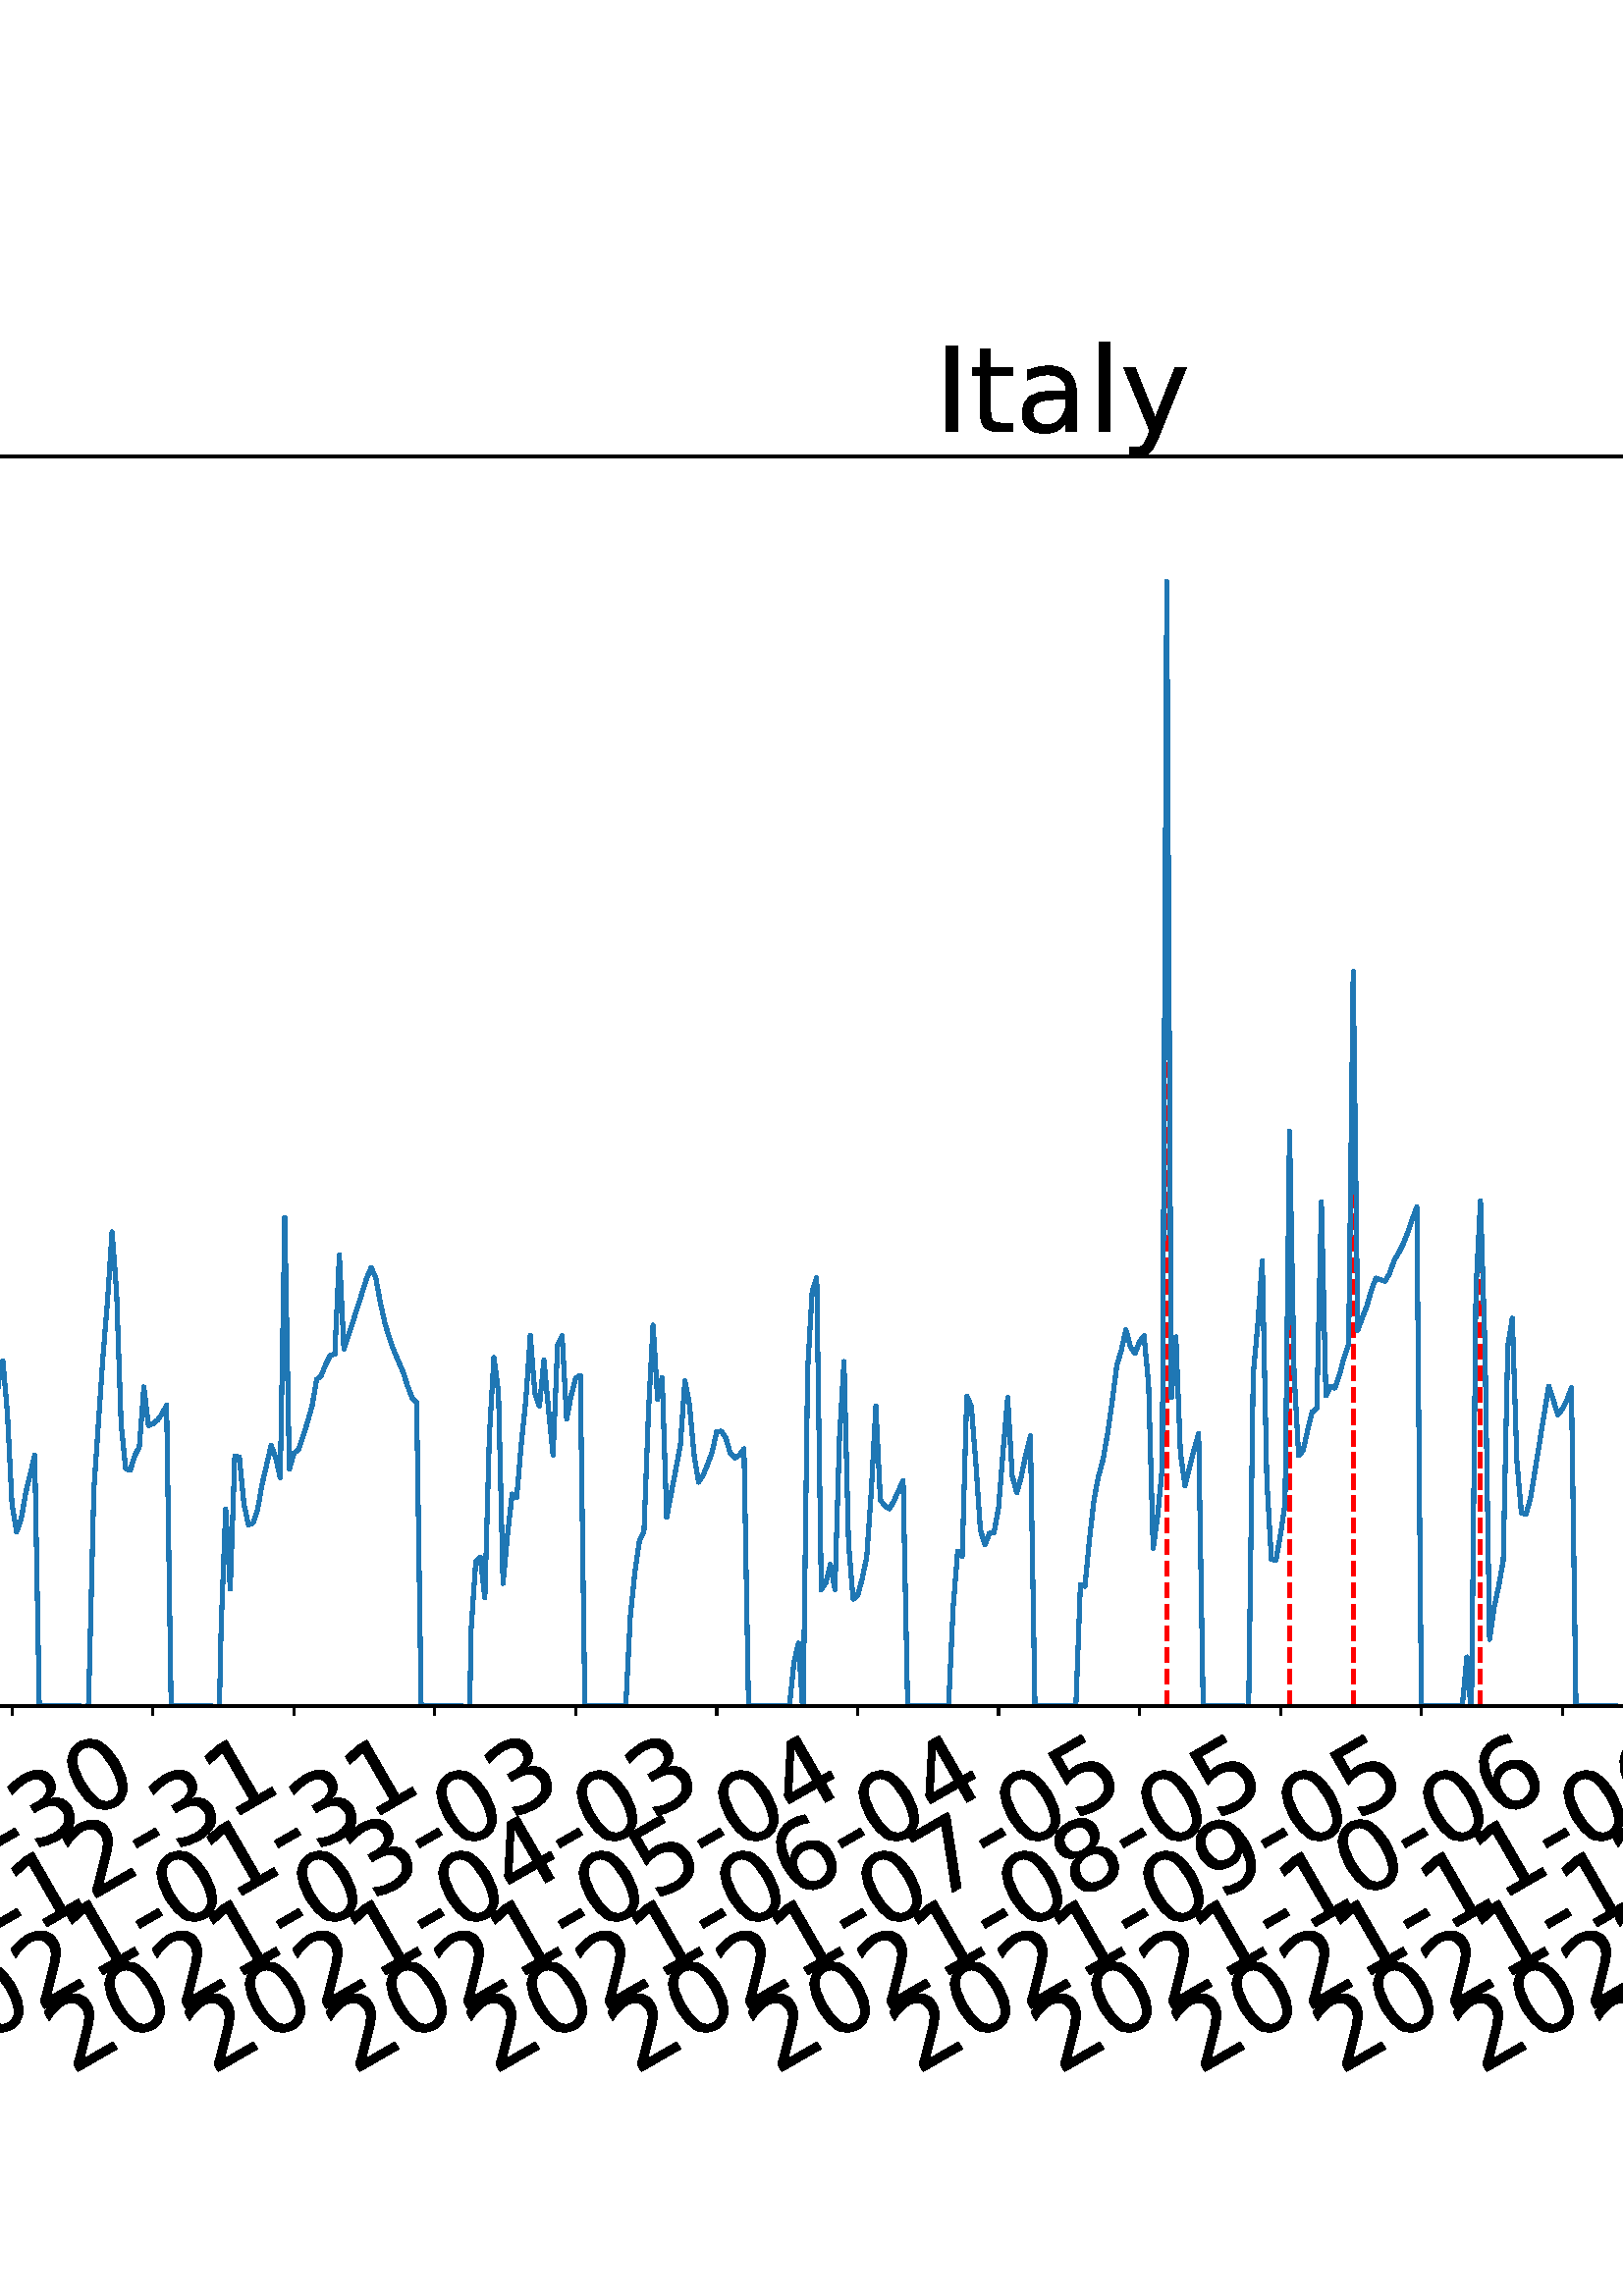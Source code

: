 %!PS-Adobe-3.0 EPSF-3.0
%%Orientation: portrait
%%BoundingBox: -702.0 36.0 1314.0 756.0
%%EndComments
%%BeginProlog
/mpldict 8 dict def
mpldict begin
/m { moveto } bind def
/l { lineto } bind def
/r { rlineto } bind def
/c { curveto } bind def
/cl { closepath } bind def
/box {
m
1 index 0 r
0 exch r
neg 0 r
cl
} bind def
/clipbox {
box
clip
newpath
} bind def
%!PS-Adobe-3.0 Resource-Font
%%Copyright: Copyright (c) 2003 by Bitstream, Inc. All Rights Reserved. Copyright (c) 2006 by Tavmjong Bah. All Rights Reserved. DejaVu changes are in public domain 
25 dict begin
/_d{bind def}bind def
/_m{moveto}_d
/_l{lineto}_d
/_cl{closepath eofill}_d
/_c{curveto}_d
/_sc{7 -1 roll{setcachedevice}{pop pop pop pop pop pop}ifelse}_d
/_e{exec}_d
/FontName /DejaVuSans def
/PaintType 0 def
/FontMatrix[.001 0 0 .001 0 0]def
/FontBBox[-1021 -463 1793 1232]def
/FontType 3 def
/Encoding [ /space /hyphen /period /zero /one /two /three /four /five /six /seven /eight /nine /D /I /L /M /S /a /c /d /e /g /h /i /l /n /o /r /s /t /y ] def
/FontInfo 10 dict dup begin
/FamilyName (DejaVu Sans) def
/FullName (DejaVu Sans) def
/Notice (Copyright (c) 2003 by Bitstream, Inc. All Rights Reserved. Copyright (c) 2006 by Tavmjong Bah. All Rights Reserved. DejaVu changes are in public domain ) def
/Weight (Book) def
/Version (Version 2.35) def
/ItalicAngle 0.0 def
/isFixedPitch false def
/UnderlinePosition -130 def
/UnderlineThickness 90 def
end readonly def
/CharStrings 33 dict dup begin
/.notdef 0 def
/space{318 0 0 0 0 0 _sc
}_d
/hyphen{361 0 49 234 312 314 _sc
49 314 _m
312 314 _l
312 234 _l
49 234 _l
49 314 _l
_cl}_d
/period{318 0 107 0 210 124 _sc
107 124 _m
210 124 _l
210 0 _l
107 0 _l
107 124 _l
_cl}_d
/zero{636 0 66 -13 570 742 _sc
318 664 _m
267 664 229 639 203 589 _c
177 539 165 464 165 364 _c
165 264 177 189 203 139 _c
229 89 267 64 318 64 _c
369 64 407 89 433 139 _c
458 189 471 264 471 364 _c
471 464 458 539 433 589 _c
407 639 369 664 318 664 _c
318 742 _m
399 742 461 709 505 645 _c
548 580 570 486 570 364 _c
570 241 548 147 505 83 _c
461 19 399 -13 318 -13 _c
236 -13 173 19 130 83 _c
87 147 66 241 66 364 _c
66 486 87 580 130 645 _c
173 709 236 742 318 742 _c
_cl}_d
/one{636 0 110 0 544 729 _sc
124 83 _m
285 83 _l
285 639 _l
110 604 _l
110 694 _l
284 729 _l
383 729 _l
383 83 _l
544 83 _l
544 0 _l
124 0 _l
124 83 _l
_cl}_d
/two{{636 0 73 0 536 742 _sc
192 83 _m
536 83 _l
536 0 _l
73 0 _l
73 83 _l
110 121 161 173 226 239 _c
290 304 331 346 348 365 _c
380 400 402 430 414 455 _c
426 479 433 504 433 528 _c
433 566 419 598 392 622 _c
365 646 330 659 286 659 _c
255 659 222 653 188 643 _c
154 632 117 616 78 594 _c
78 694 _l
118 710 155 722 189 730 _c
223 738 255 742 284 742 _c
}_e{359 742 419 723 464 685 _c
509 647 532 597 532 534 _c
532 504 526 475 515 449 _c
504 422 484 390 454 354 _c
446 344 420 317 376 272 _c
332 227 271 164 192 83 _c
_cl}_e}_d
/three{{636 0 76 -13 556 742 _sc
406 393 _m
453 383 490 362 516 330 _c
542 298 556 258 556 212 _c
556 140 531 84 482 45 _c
432 6 362 -13 271 -13 _c
240 -13 208 -10 176 -4 _c
144 1 110 10 76 22 _c
76 117 _l
103 101 133 89 166 81 _c
198 73 232 69 268 69 _c
330 69 377 81 409 105 _c
441 129 458 165 458 212 _c
458 254 443 288 413 312 _c
383 336 341 349 287 349 _c
}_e{202 349 _l
202 430 _l
291 430 _l
339 430 376 439 402 459 _c
428 478 441 506 441 543 _c
441 580 427 609 401 629 _c
374 649 336 659 287 659 _c
260 659 231 656 200 650 _c
169 644 135 635 98 623 _c
98 711 _l
135 721 170 729 203 734 _c
235 739 266 742 296 742 _c
370 742 429 725 473 691 _c
517 657 539 611 539 553 _c
539 513 527 479 504 451 _c
481 423 448 403 406 393 _c
_cl}_e}_d
/four{636 0 49 0 580 729 _sc
378 643 _m
129 254 _l
378 254 _l
378 643 _l
352 729 _m
476 729 _l
476 254 _l
580 254 _l
580 172 _l
476 172 _l
476 0 _l
378 0 _l
378 172 _l
49 172 _l
49 267 _l
352 729 _l
_cl}_d
/five{{636 0 77 -13 549 729 _sc
108 729 _m
495 729 _l
495 646 _l
198 646 _l
198 467 _l
212 472 227 476 241 478 _c
255 480 270 482 284 482 _c
365 482 429 459 477 415 _c
525 370 549 310 549 234 _c
549 155 524 94 475 51 _c
426 8 357 -13 269 -13 _c
238 -13 207 -10 175 -6 _c
143 -1 111 6 77 17 _c
77 116 _l
106 100 136 88 168 80 _c
199 72 232 69 267 69 _c
}_e{323 69 368 83 401 113 _c
433 143 450 183 450 234 _c
450 284 433 324 401 354 _c
368 384 323 399 267 399 _c
241 399 214 396 188 390 _c
162 384 135 375 108 363 _c
108 729 _l
_cl}_e}_d
/six{{636 0 70 -13 573 742 _sc
330 404 _m
286 404 251 388 225 358 _c
199 328 186 286 186 234 _c
186 181 199 139 225 109 _c
251 79 286 64 330 64 _c
374 64 409 79 435 109 _c
461 139 474 181 474 234 _c
474 286 461 328 435 358 _c
409 388 374 404 330 404 _c
526 713 _m
526 623 _l
501 635 476 644 451 650 _c
425 656 400 659 376 659 _c
310 659 260 637 226 593 _c
}_e{192 549 172 482 168 394 _c
187 422 211 444 240 459 _c
269 474 301 482 336 482 _c
409 482 467 459 509 415 _c
551 371 573 310 573 234 _c
573 159 550 99 506 54 _c
462 9 403 -13 330 -13 _c
246 -13 181 19 137 83 _c
92 147 70 241 70 364 _c
70 479 97 571 152 639 _c
206 707 280 742 372 742 _c
396 742 421 739 447 735 _c
472 730 498 723 526 713 _c
_cl}_e}_d
/seven{636 0 82 0 551 729 _sc
82 729 _m
551 729 _l
551 687 _l
286 0 _l
183 0 _l
432 646 _l
82 646 _l
82 729 _l
_cl}_d
/eight{{636 0 68 -13 568 742 _sc
318 346 _m
271 346 234 333 207 308 _c
180 283 167 249 167 205 _c
167 161 180 126 207 101 _c
234 76 271 64 318 64 _c
364 64 401 76 428 102 _c
455 127 469 161 469 205 _c
469 249 455 283 429 308 _c
402 333 365 346 318 346 _c
219 388 _m
177 398 144 418 120 447 _c
96 476 85 511 85 553 _c
85 611 105 657 147 691 _c
188 725 245 742 318 742 _c
}_e{390 742 447 725 489 691 _c
530 657 551 611 551 553 _c
551 511 539 476 515 447 _c
491 418 459 398 417 388 _c
464 377 501 355 528 323 _c
554 291 568 251 568 205 _c
568 134 546 80 503 43 _c
459 5 398 -13 318 -13 _c
237 -13 175 5 132 43 _c
89 80 68 134 68 205 _c
68 251 81 291 108 323 _c
134 355 171 377 219 388 _c
183 544 _m
183 506 194 476 218 455 _c
}_e{242 434 275 424 318 424 _c
360 424 393 434 417 455 _c
441 476 453 506 453 544 _c
453 582 441 611 417 632 _c
393 653 360 664 318 664 _c
275 664 242 653 218 632 _c
194 611 183 582 183 544 _c
_cl}_e}_d
/nine{{636 0 63 -13 566 742 _sc
110 15 _m
110 105 _l
134 93 159 84 185 78 _c
210 72 235 69 260 69 _c
324 69 374 90 408 134 _c
442 178 462 244 468 334 _c
448 306 424 284 396 269 _c
367 254 335 247 300 247 _c
226 247 168 269 126 313 _c
84 357 63 417 63 494 _c
63 568 85 628 129 674 _c
173 719 232 742 306 742 _c
390 742 455 709 499 645 _c
543 580 566 486 566 364 _c
}_e{566 248 538 157 484 89 _c
429 21 356 -13 264 -13 _c
239 -13 214 -10 189 -6 _c
163 -2 137 5 110 15 _c
306 324 _m
350 324 385 339 411 369 _c
437 399 450 441 450 494 _c
450 546 437 588 411 618 _c
385 648 350 664 306 664 _c
262 664 227 648 201 618 _c
175 588 162 546 162 494 _c
162 441 175 399 201 369 _c
227 339 262 324 306 324 _c
_cl}_e}_d
/D{770 0 98 0 711 729 _sc
197 648 _m
197 81 _l
316 81 _l
416 81 490 103 537 149 _c
583 195 607 267 607 365 _c
607 463 583 534 537 580 _c
490 625 416 648 316 648 _c
197 648 _l
98 729 _m
301 729 _l
442 729 546 699 612 641 _c
678 582 711 490 711 365 _c
711 239 677 147 611 88 _c
545 29 441 0 301 0 _c
98 0 _l
98 729 _l
_cl}_d
/I{295 0 98 0 197 729 _sc
98 729 _m
197 729 _l
197 0 _l
98 0 _l
98 729 _l
_cl}_d
/L{557 0 98 0 552 729 _sc
98 729 _m
197 729 _l
197 83 _l
552 83 _l
552 0 _l
98 0 _l
98 729 _l
_cl}_d
/M{863 0 98 0 765 729 _sc
98 729 _m
245 729 _l
431 233 _l
618 729 _l
765 729 _l
765 0 _l
669 0 _l
669 640 _l
481 140 _l
382 140 _l
194 640 _l
194 0 _l
98 0 _l
98 729 _l
_cl}_d
/S{{635 0 66 -13 579 742 _sc
535 705 _m
535 609 _l
497 627 462 640 429 649 _c
395 657 363 662 333 662 _c
279 662 237 651 208 631 _c
179 610 165 580 165 542 _c
165 510 174 485 194 469 _c
213 452 250 439 304 429 _c
364 417 _l
437 403 491 378 526 343 _c
561 307 579 260 579 201 _c
579 130 555 77 508 41 _c
460 5 391 -13 300 -13 _c
265 -13 228 -9 189 -2 _c
}_e{150 5 110 16 69 32 _c
69 134 _l
109 111 148 94 186 83 _c
224 71 262 66 300 66 _c
356 66 399 77 430 99 _c
460 121 476 152 476 194 _c
476 230 465 258 443 278 _c
421 298 385 313 335 323 _c
275 335 _l
201 349 148 372 115 404 _c
82 435 66 478 66 534 _c
66 598 88 649 134 686 _c
179 723 242 742 322 742 _c
356 742 390 739 426 733 _c
461 727 497 717 535 705 _c
}_e{_cl}_e}_d
/a{{613 0 60 -13 522 560 _sc
343 275 _m
270 275 220 266 192 250 _c
164 233 150 205 150 165 _c
150 133 160 107 181 89 _c
202 70 231 61 267 61 _c
317 61 357 78 387 114 _c
417 149 432 196 432 255 _c
432 275 _l
343 275 _l
522 312 _m
522 0 _l
432 0 _l
432 83 _l
411 49 385 25 355 10 _c
325 -5 287 -13 243 -13 _c
187 -13 142 2 109 33 _c
76 64 60 106 60 159 _c
}_e{60 220 80 266 122 298 _c
163 329 224 345 306 345 _c
432 345 _l
432 354 _l
432 395 418 427 391 450 _c
364 472 326 484 277 484 _c
245 484 215 480 185 472 _c
155 464 127 453 100 439 _c
100 522 _l
132 534 164 544 195 550 _c
226 556 256 560 286 560 _c
365 560 424 539 463 498 _c
502 457 522 395 522 312 _c
_cl}_e}_d
/c{{550 0 55 -13 488 560 _sc
488 526 _m
488 442 _l
462 456 437 466 411 473 _c
385 480 360 484 334 484 _c
276 484 230 465 198 428 _c
166 391 150 339 150 273 _c
150 206 166 154 198 117 _c
230 80 276 62 334 62 _c
360 62 385 65 411 72 _c
437 79 462 90 488 104 _c
488 21 _l
462 9 436 0 410 -5 _c
383 -10 354 -13 324 -13 _c
242 -13 176 12 128 64 _c
}_e{79 115 55 185 55 273 _c
55 362 79 432 128 483 _c
177 534 244 560 330 560 _c
358 560 385 557 411 551 _c
437 545 463 537 488 526 _c
_cl}_e}_d
/d{{635 0 55 -13 544 760 _sc
454 464 _m
454 760 _l
544 760 _l
544 0 _l
454 0 _l
454 82 _l
435 49 411 25 382 10 _c
353 -5 319 -13 279 -13 _c
213 -13 159 13 117 65 _c
75 117 55 187 55 273 _c
55 359 75 428 117 481 _c
159 533 213 560 279 560 _c
319 560 353 552 382 536 _c
411 520 435 496 454 464 _c
148 273 _m
148 207 161 155 188 117 _c
215 79 253 61 301 61 _c
}_e{348 61 385 79 413 117 _c
440 155 454 207 454 273 _c
454 339 440 390 413 428 _c
385 466 348 485 301 485 _c
253 485 215 466 188 428 _c
161 390 148 339 148 273 _c
_cl}_e}_d
/e{{615 0 55 -13 562 560 _sc
562 296 _m
562 252 _l
149 252 _l
153 190 171 142 205 110 _c
238 78 284 62 344 62 _c
378 62 412 66 444 74 _c
476 82 509 95 541 113 _c
541 28 _l
509 14 476 3 442 -3 _c
408 -9 373 -13 339 -13 _c
251 -13 182 12 131 62 _c
80 112 55 181 55 268 _c
55 357 79 428 127 481 _c
175 533 241 560 323 560 _c
397 560 455 536 498 489 _c
}_e{540 441 562 377 562 296 _c
472 322 _m
471 371 457 410 431 440 _c
404 469 368 484 324 484 _c
274 484 234 469 204 441 _c
174 413 156 373 152 322 _c
472 322 _l
_cl}_e}_d
/g{{635 0 55 -207 544 560 _sc
454 280 _m
454 344 440 395 414 431 _c
387 467 349 485 301 485 _c
253 485 215 467 188 431 _c
161 395 148 344 148 280 _c
148 215 161 165 188 129 _c
215 93 253 75 301 75 _c
349 75 387 93 414 129 _c
440 165 454 215 454 280 _c
544 68 _m
544 -24 523 -93 482 -139 _c
440 -184 377 -207 292 -207 _c
260 -207 231 -204 203 -200 _c
175 -195 147 -188 121 -178 _c
}_e{121 -91 _l
147 -105 173 -115 199 -122 _c
225 -129 251 -133 278 -133 _c
336 -133 380 -117 410 -87 _c
439 -56 454 -10 454 52 _c
454 96 _l
435 64 411 40 382 24 _c
353 8 319 0 279 0 _c
211 0 157 25 116 76 _c
75 127 55 195 55 280 _c
55 364 75 432 116 483 _c
157 534 211 560 279 560 _c
319 560 353 552 382 536 _c
411 520 435 496 454 464 _c
454 547 _l
544 547 _l
}_e{544 68 _l
_cl}_e}_d
/h{634 0 91 0 549 760 _sc
549 330 _m
549 0 _l
459 0 _l
459 327 _l
459 379 448 417 428 443 _c
408 469 378 482 338 482 _c
289 482 251 466 223 435 _c
195 404 181 362 181 309 _c
181 0 _l
91 0 _l
91 760 _l
181 760 _l
181 462 _l
202 494 227 519 257 535 _c
286 551 320 560 358 560 _c
420 560 468 540 500 501 _c
532 462 549 405 549 330 _c
_cl}_d
/i{278 0 94 0 184 760 _sc
94 547 _m
184 547 _l
184 0 _l
94 0 _l
94 547 _l
94 760 _m
184 760 _l
184 646 _l
94 646 _l
94 760 _l
_cl}_d
/l{278 0 94 0 184 760 _sc
94 760 _m
184 760 _l
184 0 _l
94 0 _l
94 760 _l
_cl}_d
/n{634 0 91 0 549 560 _sc
549 330 _m
549 0 _l
459 0 _l
459 327 _l
459 379 448 417 428 443 _c
408 469 378 482 338 482 _c
289 482 251 466 223 435 _c
195 404 181 362 181 309 _c
181 0 _l
91 0 _l
91 547 _l
181 547 _l
181 462 _l
202 494 227 519 257 535 _c
286 551 320 560 358 560 _c
420 560 468 540 500 501 _c
532 462 549 405 549 330 _c
_cl}_d
/o{612 0 55 -13 557 560 _sc
306 484 _m
258 484 220 465 192 427 _c
164 389 150 338 150 273 _c
150 207 163 156 191 118 _c
219 80 257 62 306 62 _c
354 62 392 80 420 118 _c
448 156 462 207 462 273 _c
462 337 448 389 420 427 _c
392 465 354 484 306 484 _c
306 560 _m
384 560 445 534 490 484 _c
534 433 557 363 557 273 _c
557 183 534 113 490 63 _c
445 12 384 -13 306 -13 _c
227 -13 165 12 121 63 _c
77 113 55 183 55 273 _c
55 363 77 433 121 484 _c
165 534 227 560 306 560 _c
_cl}_d
/r{411 0 91 0 411 560 _sc
411 463 _m
401 469 390 473 378 476 _c
366 478 353 480 339 480 _c
288 480 249 463 222 430 _c
194 397 181 350 181 288 _c
181 0 _l
91 0 _l
91 547 _l
181 547 _l
181 462 _l
199 495 224 520 254 536 _c
284 552 321 560 365 560 _c
371 560 378 559 386 559 _c
393 558 401 557 411 555 _c
411 463 _l
_cl}_d
/s{{521 0 54 -13 472 560 _sc
443 531 _m
443 446 _l
417 458 391 468 364 475 _c
336 481 308 485 279 485 _c
234 485 200 478 178 464 _c
156 450 145 430 145 403 _c
145 382 153 366 169 354 _c
185 342 217 330 265 320 _c
296 313 _l
360 299 405 279 432 255 _c
458 230 472 195 472 151 _c
472 100 452 60 412 31 _c
372 1 316 -13 246 -13 _c
216 -13 186 -10 154 -5 _c
}_e{122 0 89 8 54 20 _c
54 113 _l
87 95 120 82 152 74 _c
184 65 216 61 248 61 _c
290 61 323 68 346 82 _c
368 96 380 117 380 144 _c
380 168 371 187 355 200 _c
339 213 303 226 247 238 _c
216 245 _l
160 257 119 275 95 299 _c
70 323 58 356 58 399 _c
58 450 76 490 112 518 _c
148 546 200 560 268 560 _c
301 560 332 557 362 552 _c
391 547 418 540 443 531 _c
}_e{_cl}_e}_d
/t{392 0 27 0 368 702 _sc
183 702 _m
183 547 _l
368 547 _l
368 477 _l
183 477 _l
183 180 _l
183 135 189 106 201 94 _c
213 81 238 75 276 75 _c
368 75 _l
368 0 _l
276 0 _l
206 0 158 13 132 39 _c
106 65 93 112 93 180 _c
93 477 _l
27 477 _l
27 547 _l
93 547 _l
93 702 _l
183 702 _l
_cl}_d
/y{592 0 30 -207 562 547 _sc
322 -50 _m
296 -114 271 -157 247 -177 _c
223 -197 191 -207 151 -207 _c
79 -207 _l
79 -132 _l
132 -132 _l
156 -132 175 -126 189 -114 _c
203 -102 218 -75 235 -31 _c
251 9 _l
30 547 _l
125 547 _l
296 119 _l
467 547 _l
562 547 _l
322 -50 _l
_cl}_d
end readonly def

/BuildGlyph
 {exch begin
 CharStrings exch
 2 copy known not{pop /.notdef}if
 true 3 1 roll get exec
 end}_d

/BuildChar {
 1 index /Encoding get exch get
 1 index /BuildGlyph get exec
}_d

FontName currentdict end definefont pop
end
%%EndProlog
mpldict begin
-702 36 translate
2016 720 0 0 clipbox
gsave
0 0 m
2016 0 l
2016 720 l
0 720 l
cl
1.000 setgray
fill
grestore
gsave
205.823 180.345 m
1977.12 180.345 l
1977.12 638.64 l
205.823 638.64 l
cl
1.000 setgray
fill
grestore
0.800 setlinewidth
1 setlinejoin
0 setlinecap
[] 0 setdash
0.000 setgray
gsave
/o {
gsave
newpath
translate
0.8 setlinewidth
1 setlinejoin
0 setlinecap
0 0 m
0 -3.5 l

gsave
0.000 setgray
fill
grestore
stroke
grestore
} bind def
241.329 180.345 o
grestore
/DejaVuSans findfont
36.000 scalefont
setfont
gsave
56.398 45.042 translate
30.0 rotate
0.0 0 m /two glyphshow
22.904 0 m /zero glyphshow
45.809 0 m /two glyphshow
68.713 0 m /zero glyphshow
91.617 0 m /hyphen glyphshow
104.607 0 m /zero glyphshow
127.512 0 m /one glyphshow
150.416 0 m /hyphen glyphshow
163.406 0 m /two glyphshow
186.311 0 m /five glyphshow
grestore
gsave
/o {
gsave
newpath
translate
0.8 setlinewidth
1 setlinejoin
0 setlinecap
0 0 m
0 -3.5 l

gsave
0.000 setgray
fill
grestore
stroke
grestore
} bind def
293.005 180.345 o
grestore
gsave
108.074 45.042 translate
30.0 rotate
0.0 0 m /two glyphshow
22.904 0 m /zero glyphshow
45.809 0 m /two glyphshow
68.713 0 m /zero glyphshow
91.617 0 m /hyphen glyphshow
104.607 0 m /zero glyphshow
127.512 0 m /two glyphshow
150.416 0 m /hyphen glyphshow
163.406 0 m /two glyphshow
186.311 0 m /five glyphshow
grestore
gsave
/o {
gsave
newpath
translate
0.8 setlinewidth
1 setlinejoin
0 setlinecap
0 0 m
0 -3.5 l

gsave
0.000 setgray
fill
grestore
stroke
grestore
} bind def
344.68 180.345 o
grestore
gsave
159.749 45.042 translate
30.0 rotate
0.0 0 m /two glyphshow
22.904 0 m /zero glyphshow
45.809 0 m /two glyphshow
68.713 0 m /zero glyphshow
91.617 0 m /hyphen glyphshow
104.607 0 m /zero glyphshow
127.512 0 m /three glyphshow
150.416 0 m /hyphen glyphshow
163.406 0 m /two glyphshow
186.311 0 m /seven glyphshow
grestore
gsave
/o {
gsave
newpath
translate
0.8 setlinewidth
1 setlinejoin
0 setlinecap
0 0 m
0 -3.5 l

gsave
0.000 setgray
fill
grestore
stroke
grestore
} bind def
396.355 180.345 o
grestore
gsave
211.424 45.042 translate
30.0 rotate
0.0 0 m /two glyphshow
22.904 0 m /zero glyphshow
45.809 0 m /two glyphshow
68.713 0 m /zero glyphshow
91.617 0 m /hyphen glyphshow
104.607 0 m /zero glyphshow
127.512 0 m /four glyphshow
150.416 0 m /hyphen glyphshow
163.406 0 m /two glyphshow
186.311 0 m /seven glyphshow
grestore
gsave
/o {
gsave
newpath
translate
0.8 setlinewidth
1 setlinejoin
0 setlinecap
0 0 m
0 -3.5 l

gsave
0.000 setgray
fill
grestore
stroke
grestore
} bind def
448.031 180.345 o
grestore
gsave
263.1 45.042 translate
30.0 rotate
0.0 0 m /two glyphshow
22.904 0 m /zero glyphshow
45.809 0 m /two glyphshow
68.713 0 m /zero glyphshow
91.617 0 m /hyphen glyphshow
104.607 0 m /zero glyphshow
127.512 0 m /five glyphshow
150.416 0 m /hyphen glyphshow
163.406 0 m /two glyphshow
186.311 0 m /eight glyphshow
grestore
gsave
/o {
gsave
newpath
translate
0.8 setlinewidth
1 setlinejoin
0 setlinecap
0 0 m
0 -3.5 l

gsave
0.000 setgray
fill
grestore
stroke
grestore
} bind def
499.706 180.345 o
grestore
gsave
314.775 45.042 translate
30.0 rotate
0.0 0 m /two glyphshow
22.904 0 m /zero glyphshow
45.809 0 m /two glyphshow
68.713 0 m /zero glyphshow
91.617 0 m /hyphen glyphshow
104.607 0 m /zero glyphshow
127.512 0 m /six glyphshow
150.416 0 m /hyphen glyphshow
163.406 0 m /two glyphshow
186.311 0 m /eight glyphshow
grestore
gsave
/o {
gsave
newpath
translate
0.8 setlinewidth
1 setlinejoin
0 setlinecap
0 0 m
0 -3.5 l

gsave
0.000 setgray
fill
grestore
stroke
grestore
} bind def
551.381 180.345 o
grestore
gsave
366.45 45.042 translate
30.0 rotate
0.0 0 m /two glyphshow
22.904 0 m /zero glyphshow
45.809 0 m /two glyphshow
68.713 0 m /zero glyphshow
91.617 0 m /hyphen glyphshow
104.607 0 m /zero glyphshow
127.512 0 m /seven glyphshow
150.416 0 m /hyphen glyphshow
163.406 0 m /two glyphshow
186.311 0 m /nine glyphshow
grestore
gsave
/o {
gsave
newpath
translate
0.8 setlinewidth
1 setlinejoin
0 setlinecap
0 0 m
0 -3.5 l

gsave
0.000 setgray
fill
grestore
stroke
grestore
} bind def
603.057 180.345 o
grestore
gsave
418.126 45.042 translate
30.0 rotate
0.0 0 m /two glyphshow
22.904 0 m /zero glyphshow
45.809 0 m /two glyphshow
68.713 0 m /zero glyphshow
91.617 0 m /hyphen glyphshow
104.607 0 m /zero glyphshow
127.512 0 m /eight glyphshow
150.416 0 m /hyphen glyphshow
163.406 0 m /two glyphshow
186.311 0 m /nine glyphshow
grestore
gsave
/o {
gsave
newpath
translate
0.8 setlinewidth
1 setlinejoin
0 setlinecap
0 0 m
0 -3.5 l

gsave
0.000 setgray
fill
grestore
stroke
grestore
} bind def
654.732 180.345 o
grestore
gsave
469.801 45.042 translate
30.0 rotate
0.0 0 m /two glyphshow
22.904 0 m /zero glyphshow
45.809 0 m /two glyphshow
68.713 0 m /zero glyphshow
91.617 0 m /hyphen glyphshow
104.607 0 m /zero glyphshow
127.512 0 m /nine glyphshow
150.416 0 m /hyphen glyphshow
163.406 0 m /two glyphshow
186.311 0 m /nine glyphshow
grestore
gsave
/o {
gsave
newpath
translate
0.8 setlinewidth
1 setlinejoin
0 setlinecap
0 0 m
0 -3.5 l

gsave
0.000 setgray
fill
grestore
stroke
grestore
} bind def
706.407 180.345 o
grestore
gsave
521.476 45.042 translate
30.0 rotate
0.0 0 m /two glyphshow
22.904 0 m /zero glyphshow
45.809 0 m /two glyphshow
68.713 0 m /zero glyphshow
91.617 0 m /hyphen glyphshow
104.607 0 m /one glyphshow
127.512 0 m /zero glyphshow
150.416 0 m /hyphen glyphshow
163.406 0 m /three glyphshow
186.311 0 m /zero glyphshow
grestore
gsave
/o {
gsave
newpath
translate
0.8 setlinewidth
1 setlinejoin
0 setlinecap
0 0 m
0 -3.5 l

gsave
0.000 setgray
fill
grestore
stroke
grestore
} bind def
758.083 180.345 o
grestore
gsave
573.152 45.042 translate
30.0 rotate
0.0 0 m /two glyphshow
22.904 0 m /zero glyphshow
45.809 0 m /two glyphshow
68.713 0 m /zero glyphshow
91.617 0 m /hyphen glyphshow
104.607 0 m /one glyphshow
127.512 0 m /one glyphshow
150.416 0 m /hyphen glyphshow
163.406 0 m /three glyphshow
186.311 0 m /zero glyphshow
grestore
gsave
/o {
gsave
newpath
translate
0.8 setlinewidth
1 setlinejoin
0 setlinecap
0 0 m
0 -3.5 l

gsave
0.000 setgray
fill
grestore
stroke
grestore
} bind def
809.758 180.345 o
grestore
gsave
624.827 45.042 translate
30.0 rotate
0.0 0 m /two glyphshow
22.904 0 m /zero glyphshow
45.809 0 m /two glyphshow
68.713 0 m /zero glyphshow
91.617 0 m /hyphen glyphshow
104.607 0 m /one glyphshow
127.512 0 m /two glyphshow
150.416 0 m /hyphen glyphshow
163.406 0 m /three glyphshow
186.311 0 m /one glyphshow
grestore
gsave
/o {
gsave
newpath
translate
0.8 setlinewidth
1 setlinejoin
0 setlinecap
0 0 m
0 -3.5 l

gsave
0.000 setgray
fill
grestore
stroke
grestore
} bind def
861.433 180.345 o
grestore
gsave
676.502 45.042 translate
30.0 rotate
0.0 0 m /two glyphshow
22.904 0 m /zero glyphshow
45.809 0 m /two glyphshow
68.713 0 m /one glyphshow
91.617 0 m /hyphen glyphshow
104.607 0 m /zero glyphshow
127.512 0 m /one glyphshow
150.416 0 m /hyphen glyphshow
163.406 0 m /three glyphshow
186.311 0 m /one glyphshow
grestore
gsave
/o {
gsave
newpath
translate
0.8 setlinewidth
1 setlinejoin
0 setlinecap
0 0 m
0 -3.5 l

gsave
0.000 setgray
fill
grestore
stroke
grestore
} bind def
913.109 180.345 o
grestore
gsave
728.178 45.042 translate
30.0 rotate
0.0 0 m /two glyphshow
22.904 0 m /zero glyphshow
45.809 0 m /two glyphshow
68.713 0 m /one glyphshow
91.617 0 m /hyphen glyphshow
104.607 0 m /zero glyphshow
127.512 0 m /three glyphshow
150.416 0 m /hyphen glyphshow
163.406 0 m /zero glyphshow
186.311 0 m /three glyphshow
grestore
gsave
/o {
gsave
newpath
translate
0.8 setlinewidth
1 setlinejoin
0 setlinecap
0 0 m
0 -3.5 l

gsave
0.000 setgray
fill
grestore
stroke
grestore
} bind def
964.784 180.345 o
grestore
gsave
779.853 45.042 translate
30.0 rotate
0.0 0 m /two glyphshow
22.904 0 m /zero glyphshow
45.809 0 m /two glyphshow
68.713 0 m /one glyphshow
91.617 0 m /hyphen glyphshow
104.607 0 m /zero glyphshow
127.512 0 m /four glyphshow
150.416 0 m /hyphen glyphshow
163.406 0 m /zero glyphshow
186.311 0 m /three glyphshow
grestore
gsave
/o {
gsave
newpath
translate
0.8 setlinewidth
1 setlinejoin
0 setlinecap
0 0 m
0 -3.5 l

gsave
0.000 setgray
fill
grestore
stroke
grestore
} bind def
1016.46 180.345 o
grestore
gsave
831.528 45.042 translate
30.0 rotate
0.0 0 m /two glyphshow
22.904 0 m /zero glyphshow
45.809 0 m /two glyphshow
68.713 0 m /one glyphshow
91.617 0 m /hyphen glyphshow
104.607 0 m /zero glyphshow
127.512 0 m /five glyphshow
150.416 0 m /hyphen glyphshow
163.406 0 m /zero glyphshow
186.311 0 m /four glyphshow
grestore
gsave
/o {
gsave
newpath
translate
0.8 setlinewidth
1 setlinejoin
0 setlinecap
0 0 m
0 -3.5 l

gsave
0.000 setgray
fill
grestore
stroke
grestore
} bind def
1068.13 180.345 o
grestore
gsave
883.204 45.042 translate
30.0 rotate
0.0 0 m /two glyphshow
22.904 0 m /zero glyphshow
45.809 0 m /two glyphshow
68.713 0 m /one glyphshow
91.617 0 m /hyphen glyphshow
104.607 0 m /zero glyphshow
127.512 0 m /six glyphshow
150.416 0 m /hyphen glyphshow
163.406 0 m /zero glyphshow
186.311 0 m /four glyphshow
grestore
gsave
/o {
gsave
newpath
translate
0.8 setlinewidth
1 setlinejoin
0 setlinecap
0 0 m
0 -3.5 l

gsave
0.000 setgray
fill
grestore
stroke
grestore
} bind def
1119.81 180.345 o
grestore
gsave
934.879 45.042 translate
30.0 rotate
0.0 0 m /two glyphshow
22.904 0 m /zero glyphshow
45.809 0 m /two glyphshow
68.713 0 m /one glyphshow
91.617 0 m /hyphen glyphshow
104.607 0 m /zero glyphshow
127.512 0 m /seven glyphshow
150.416 0 m /hyphen glyphshow
163.406 0 m /zero glyphshow
186.311 0 m /five glyphshow
grestore
gsave
/o {
gsave
newpath
translate
0.8 setlinewidth
1 setlinejoin
0 setlinecap
0 0 m
0 -3.5 l

gsave
0.000 setgray
fill
grestore
stroke
grestore
} bind def
1171.49 180.345 o
grestore
gsave
986.554 45.042 translate
30.0 rotate
0.0 0 m /two glyphshow
22.904 0 m /zero glyphshow
45.809 0 m /two glyphshow
68.713 0 m /one glyphshow
91.617 0 m /hyphen glyphshow
104.607 0 m /zero glyphshow
127.512 0 m /eight glyphshow
150.416 0 m /hyphen glyphshow
163.406 0 m /zero glyphshow
186.311 0 m /five glyphshow
grestore
gsave
/o {
gsave
newpath
translate
0.8 setlinewidth
1 setlinejoin
0 setlinecap
0 0 m
0 -3.5 l

gsave
0.000 setgray
fill
grestore
stroke
grestore
} bind def
1223.16 180.345 o
grestore
gsave
1038.229 45.042 translate
30.0 rotate
0.0 0 m /two glyphshow
22.904 0 m /zero glyphshow
45.809 0 m /two glyphshow
68.713 0 m /one glyphshow
91.617 0 m /hyphen glyphshow
104.607 0 m /zero glyphshow
127.512 0 m /nine glyphshow
150.416 0 m /hyphen glyphshow
163.406 0 m /zero glyphshow
186.311 0 m /five glyphshow
grestore
gsave
/o {
gsave
newpath
translate
0.8 setlinewidth
1 setlinejoin
0 setlinecap
0 0 m
0 -3.5 l

gsave
0.000 setgray
fill
grestore
stroke
grestore
} bind def
1274.84 180.345 o
grestore
gsave
1089.905 45.042 translate
30.0 rotate
0.0 0 m /two glyphshow
22.904 0 m /zero glyphshow
45.809 0 m /two glyphshow
68.713 0 m /one glyphshow
91.617 0 m /hyphen glyphshow
104.607 0 m /one glyphshow
127.512 0 m /zero glyphshow
150.416 0 m /hyphen glyphshow
163.406 0 m /zero glyphshow
186.311 0 m /six glyphshow
grestore
gsave
/o {
gsave
newpath
translate
0.8 setlinewidth
1 setlinejoin
0 setlinecap
0 0 m
0 -3.5 l

gsave
0.000 setgray
fill
grestore
stroke
grestore
} bind def
1326.51 180.345 o
grestore
gsave
1141.58 45.042 translate
30.0 rotate
0.0 0 m /two glyphshow
22.904 0 m /zero glyphshow
45.809 0 m /two glyphshow
68.713 0 m /one glyphshow
91.617 0 m /hyphen glyphshow
104.607 0 m /one glyphshow
127.512 0 m /one glyphshow
150.416 0 m /hyphen glyphshow
163.406 0 m /zero glyphshow
186.311 0 m /six glyphshow
grestore
gsave
/o {
gsave
newpath
translate
0.8 setlinewidth
1 setlinejoin
0 setlinecap
0 0 m
0 -3.5 l

gsave
0.000 setgray
fill
grestore
stroke
grestore
} bind def
1378.19 180.345 o
grestore
gsave
1193.255 45.042 translate
30.0 rotate
0.0 0 m /two glyphshow
22.904 0 m /zero glyphshow
45.809 0 m /two glyphshow
68.713 0 m /one glyphshow
91.617 0 m /hyphen glyphshow
104.607 0 m /one glyphshow
127.512 0 m /two glyphshow
150.416 0 m /hyphen glyphshow
163.406 0 m /zero glyphshow
186.311 0 m /seven glyphshow
grestore
gsave
/o {
gsave
newpath
translate
0.8 setlinewidth
1 setlinejoin
0 setlinecap
0 0 m
0 -3.5 l

gsave
0.000 setgray
fill
grestore
stroke
grestore
} bind def
1429.86 180.345 o
grestore
gsave
1244.931 45.042 translate
30.0 rotate
0.0 0 m /two glyphshow
22.904 0 m /zero glyphshow
45.809 0 m /two glyphshow
68.713 0 m /two glyphshow
91.617 0 m /hyphen glyphshow
104.607 0 m /zero glyphshow
127.512 0 m /one glyphshow
150.416 0 m /hyphen glyphshow
163.406 0 m /zero glyphshow
186.311 0 m /seven glyphshow
grestore
gsave
/o {
gsave
newpath
translate
0.8 setlinewidth
1 setlinejoin
0 setlinecap
0 0 m
0 -3.5 l

gsave
0.000 setgray
fill
grestore
stroke
grestore
} bind def
1481.54 180.345 o
grestore
gsave
1296.606 45.042 translate
30.0 rotate
0.0 0 m /two glyphshow
22.904 0 m /zero glyphshow
45.809 0 m /two glyphshow
68.713 0 m /two glyphshow
91.617 0 m /hyphen glyphshow
104.607 0 m /zero glyphshow
127.512 0 m /two glyphshow
150.416 0 m /hyphen glyphshow
163.406 0 m /zero glyphshow
186.311 0 m /seven glyphshow
grestore
gsave
/o {
gsave
newpath
translate
0.8 setlinewidth
1 setlinejoin
0 setlinecap
0 0 m
0 -3.5 l

gsave
0.000 setgray
fill
grestore
stroke
grestore
} bind def
1533.21 180.345 o
grestore
gsave
1348.281 45.042 translate
30.0 rotate
0.0 0 m /two glyphshow
22.904 0 m /zero glyphshow
45.809 0 m /two glyphshow
68.713 0 m /two glyphshow
91.617 0 m /hyphen glyphshow
104.607 0 m /zero glyphshow
127.512 0 m /three glyphshow
150.416 0 m /hyphen glyphshow
163.406 0 m /one glyphshow
186.311 0 m /zero glyphshow
grestore
gsave
/o {
gsave
newpath
translate
0.8 setlinewidth
1 setlinejoin
0 setlinecap
0 0 m
0 -3.5 l

gsave
0.000 setgray
fill
grestore
stroke
grestore
} bind def
1584.89 180.345 o
grestore
gsave
1399.957 45.042 translate
30.0 rotate
0.0 0 m /two glyphshow
22.904 0 m /zero glyphshow
45.809 0 m /two glyphshow
68.713 0 m /two glyphshow
91.617 0 m /hyphen glyphshow
104.607 0 m /zero glyphshow
127.512 0 m /four glyphshow
150.416 0 m /hyphen glyphshow
163.406 0 m /one glyphshow
186.311 0 m /zero glyphshow
grestore
gsave
/o {
gsave
newpath
translate
0.8 setlinewidth
1 setlinejoin
0 setlinecap
0 0 m
0 -3.5 l

gsave
0.000 setgray
fill
grestore
stroke
grestore
} bind def
1636.56 180.345 o
grestore
gsave
1451.632 45.042 translate
30.0 rotate
0.0 0 m /two glyphshow
22.904 0 m /zero glyphshow
45.809 0 m /two glyphshow
68.713 0 m /two glyphshow
91.617 0 m /hyphen glyphshow
104.607 0 m /zero glyphshow
127.512 0 m /five glyphshow
150.416 0 m /hyphen glyphshow
163.406 0 m /one glyphshow
186.311 0 m /one glyphshow
grestore
gsave
/o {
gsave
newpath
translate
0.8 setlinewidth
1 setlinejoin
0 setlinecap
0 0 m
0 -3.5 l

gsave
0.000 setgray
fill
grestore
stroke
grestore
} bind def
1688.24 180.345 o
grestore
gsave
1503.307 45.042 translate
30.0 rotate
0.0 0 m /two glyphshow
22.904 0 m /zero glyphshow
45.809 0 m /two glyphshow
68.713 0 m /two glyphshow
91.617 0 m /hyphen glyphshow
104.607 0 m /zero glyphshow
127.512 0 m /six glyphshow
150.416 0 m /hyphen glyphshow
163.406 0 m /one glyphshow
186.311 0 m /one glyphshow
grestore
gsave
/o {
gsave
newpath
translate
0.8 setlinewidth
1 setlinejoin
0 setlinecap
0 0 m
0 -3.5 l

gsave
0.000 setgray
fill
grestore
stroke
grestore
} bind def
1739.91 180.345 o
grestore
gsave
1554.983 45.042 translate
30.0 rotate
0.0 0 m /two glyphshow
22.904 0 m /zero glyphshow
45.809 0 m /two glyphshow
68.713 0 m /two glyphshow
91.617 0 m /hyphen glyphshow
104.607 0 m /zero glyphshow
127.512 0 m /seven glyphshow
150.416 0 m /hyphen glyphshow
163.406 0 m /one glyphshow
186.311 0 m /two glyphshow
grestore
gsave
/o {
gsave
newpath
translate
0.8 setlinewidth
1 setlinejoin
0 setlinecap
0 0 m
0 -3.5 l

gsave
0.000 setgray
fill
grestore
stroke
grestore
} bind def
1791.59 180.345 o
grestore
gsave
1606.658 45.042 translate
30.0 rotate
0.0 0 m /two glyphshow
22.904 0 m /zero glyphshow
45.809 0 m /two glyphshow
68.713 0 m /two glyphshow
91.617 0 m /hyphen glyphshow
104.607 0 m /zero glyphshow
127.512 0 m /eight glyphshow
150.416 0 m /hyphen glyphshow
163.406 0 m /one glyphshow
186.311 0 m /two glyphshow
grestore
gsave
/o {
gsave
newpath
translate
0.8 setlinewidth
1 setlinejoin
0 setlinecap
0 0 m
0 -3.5 l

gsave
0.000 setgray
fill
grestore
stroke
grestore
} bind def
1843.26 180.345 o
grestore
gsave
1658.333 45.042 translate
30.0 rotate
0.0 0 m /two glyphshow
22.904 0 m /zero glyphshow
45.809 0 m /two glyphshow
68.713 0 m /two glyphshow
91.617 0 m /hyphen glyphshow
104.607 0 m /zero glyphshow
127.512 0 m /nine glyphshow
150.416 0 m /hyphen glyphshow
163.406 0 m /one glyphshow
186.311 0 m /two glyphshow
grestore
gsave
/o {
gsave
newpath
translate
0.8 setlinewidth
1 setlinejoin
0 setlinecap
0 0 m
0 -3.5 l

gsave
0.000 setgray
fill
grestore
stroke
grestore
} bind def
1894.94 180.345 o
grestore
gsave
1710.009 45.042 translate
30.0 rotate
0.0 0 m /two glyphshow
22.904 0 m /zero glyphshow
45.809 0 m /two glyphshow
68.713 0 m /two glyphshow
91.617 0 m /hyphen glyphshow
104.607 0 m /one glyphshow
127.512 0 m /zero glyphshow
150.416 0 m /hyphen glyphshow
163.406 0 m /one glyphshow
186.311 0 m /three glyphshow
grestore
gsave
/o {
gsave
newpath
translate
0.8 setlinewidth
1 setlinejoin
0 setlinecap
0 0 m
0 -3.5 l

gsave
0.000 setgray
fill
grestore
stroke
grestore
} bind def
1946.61 180.345 o
grestore
gsave
1761.684 45.042 translate
30.0 rotate
0.0 0 m /two glyphshow
22.904 0 m /zero glyphshow
45.809 0 m /two glyphshow
68.713 0 m /two glyphshow
91.617 0 m /hyphen glyphshow
104.607 0 m /one glyphshow
127.512 0 m /one glyphshow
150.416 0 m /hyphen glyphshow
163.406 0 m /one glyphshow
186.311 0 m /three glyphshow
grestore
gsave
/o {
gsave
newpath
translate
0.8 setlinewidth
1 setlinejoin
0 setlinecap
0 0 m
-3.5 0 l

gsave
0.000 setgray
fill
grestore
stroke
grestore
} bind def
205.823 180.345 o
grestore
gsave
141.573 166.665 translate
0.0 rotate
0.0 0 m /zero glyphshow
22.904 0 m /period glyphshow
34.348 0 m /zero glyphshow
grestore
gsave
/o {
gsave
newpath
translate
0.8 setlinewidth
1 setlinejoin
0 setlinecap
0 0 m
-3.5 0 l

gsave
0.000 setgray
fill
grestore
stroke
grestore
} bind def
205.823 263.671 o
grestore
gsave
141.573 249.992 translate
0.0 rotate
0.0 0 m /zero glyphshow
22.904 0 m /period glyphshow
34.348 0 m /two glyphshow
grestore
gsave
/o {
gsave
newpath
translate
0.8 setlinewidth
1 setlinejoin
0 setlinecap
0 0 m
-3.5 0 l

gsave
0.000 setgray
fill
grestore
stroke
grestore
} bind def
205.823 346.998 o
grestore
gsave
141.573 333.318 translate
0.0 rotate
0.0 0 m /zero glyphshow
22.904 0 m /period glyphshow
34.348 0 m /four glyphshow
grestore
gsave
/o {
gsave
newpath
translate
0.8 setlinewidth
1 setlinejoin
0 setlinecap
0 0 m
-3.5 0 l

gsave
0.000 setgray
fill
grestore
stroke
grestore
} bind def
205.823 430.324 o
grestore
gsave
141.573 416.644 translate
0.0 rotate
0.0 0 m /zero glyphshow
22.904 0 m /period glyphshow
34.348 0 m /six glyphshow
grestore
gsave
/o {
gsave
newpath
translate
0.8 setlinewidth
1 setlinejoin
0 setlinecap
0 0 m
-3.5 0 l

gsave
0.000 setgray
fill
grestore
stroke
grestore
} bind def
205.823 513.65 o
grestore
gsave
141.573 499.971 translate
0.0 rotate
0.0 0 m /zero glyphshow
22.904 0 m /period glyphshow
34.348 0 m /eight glyphshow
grestore
gsave
/o {
gsave
newpath
translate
0.8 setlinewidth
1 setlinejoin
0 setlinecap
0 0 m
-3.5 0 l

gsave
0.000 setgray
fill
grestore
stroke
grestore
} bind def
205.823 596.977 o
grestore
gsave
141.573 583.297 translate
0.0 rotate
0.0 0 m /one glyphshow
22.904 0 m /period glyphshow
34.348 0 m /zero glyphshow
grestore
gsave
130.089 190.039 translate
90.0 rotate
0.0 0 m /one glyphshow
22.904 0 m /s glyphshow
41.66 0 m /t glyphshow
55.775 0 m /space glyphshow
67.219 0 m /D glyphshow
94.939 0 m /hyphen glyphshow
107.93 0 m /M glyphshow
138.99 0 m /D glyphshow
166.711 0 m /L glyphshow
186.768 0 m /space glyphshow
198.211 0 m /c glyphshow
218.004 0 m /h glyphshow
240.82 0 m /a glyphshow
262.881 0 m /n glyphshow
285.697 0 m /g glyphshow
308.549 0 m /e glyphshow
330.697 0 m /space glyphshow
342.141 0 m /s glyphshow
360.896 0 m /c glyphshow
380.689 0 m /o glyphshow
402.715 0 m /r glyphshow
416.766 0 m /e glyphshow
grestore
1.500 setlinewidth
[5.55 2.4] 0 setdash
1.000 0.000 0.000 setrgbcolor
gsave
1771 458.3 205.8 180.3 clipbox
309.674 180.345 m
309.674 394.942 l
stroke
grestore
gsave
1771 458.3 205.8 180.3 clipbox
311.341 180.345 m
311.341 392.668 l
stroke
grestore
gsave
1771 458.3 205.8 180.3 clipbox
313.008 180.345 m
313.008 378.957 l
stroke
grestore
gsave
1771 458.3 205.8 180.3 clipbox
314.675 180.345 m
314.675 384.875 l
stroke
grestore
gsave
1771 458.3 205.8 180.3 clipbox
343.013 180.345 m
343.013 384.25 l
stroke
grestore
gsave
1771 458.3 205.8 180.3 clipbox
344.68 180.345 m
344.68 380.915 l
stroke
grestore
gsave
1771 458.3 205.8 180.3 clipbox
346.347 180.345 m
346.347 363.038 l
stroke
grestore
gsave
1771 458.3 205.8 180.3 clipbox
439.696 180.345 m
439.696 352.553 l
stroke
grestore
gsave
1771 458.3 205.8 180.3 clipbox
491.371 180.345 m
491.371 346.607 l
stroke
grestore
gsave
1771 458.3 205.8 180.3 clipbox
506.374 180.345 m
506.374 388.266 l
stroke
grestore
gsave
1771 458.3 205.8 180.3 clipbox
508.041 180.345 m
508.041 414.902 l
stroke
grestore
gsave
1771 458.3 205.8 180.3 clipbox
509.708 180.345 m
509.708 425.988 l
stroke
grestore
gsave
1771 458.3 205.8 180.3 clipbox
511.375 180.345 m
511.375 442.117 l
stroke
grestore
gsave
1771 458.3 205.8 180.3 clipbox
513.042 180.345 m
513.042 455.304 l
stroke
grestore
gsave
1771 458.3 205.8 180.3 clipbox
514.708 180.345 m
514.708 482.822 l
stroke
grestore
gsave
1771 458.3 205.8 180.3 clipbox
516.375 180.345 m
516.375 510.282 l
stroke
grestore
gsave
1771 458.3 205.8 180.3 clipbox
518.042 180.345 m
518.042 534.426 l
stroke
grestore
gsave
1771 458.3 205.8 180.3 clipbox
519.709 180.345 m
519.709 516.636 l
stroke
grestore
gsave
1771 458.3 205.8 180.3 clipbox
521.376 180.345 m
521.376 516.835 l
stroke
grestore
gsave
1771 458.3 205.8 180.3 clipbox
523.043 180.345 m
523.043 502.136 l
stroke
grestore
gsave
1771 458.3 205.8 180.3 clipbox
524.71 180.345 m
524.71 510.887 l
stroke
grestore
gsave
1771 458.3 205.8 180.3 clipbox
526.377 180.345 m
526.377 529.914 l
stroke
grestore
gsave
1771 458.3 205.8 180.3 clipbox
528.044 180.345 m
528.044 542.295 l
stroke
grestore
gsave
1771 458.3 205.8 180.3 clipbox
529.711 180.345 m
529.711 562.648 l
stroke
grestore
gsave
1771 458.3 205.8 180.3 clipbox
531.378 180.345 m
531.378 580.499 l
stroke
grestore
gsave
1771 458.3 205.8 180.3 clipbox
533.045 180.345 m
533.045 580.929 l
stroke
grestore
gsave
1771 458.3 205.8 180.3 clipbox
534.712 180.345 m
534.712 575.415 l
stroke
grestore
gsave
1771 458.3 205.8 180.3 clipbox
536.379 180.345 m
536.379 578.753 l
stroke
grestore
gsave
1771 458.3 205.8 180.3 clipbox
538.046 180.345 m
538.046 596.856 l
stroke
grestore
gsave
1771 458.3 205.8 180.3 clipbox
539.713 180.345 m
539.713 596.977 l
stroke
grestore
gsave
1771 458.3 205.8 180.3 clipbox
541.38 180.345 m
541.38 533.983 l
stroke
grestore
gsave
1771 458.3 205.8 180.3 clipbox
543.047 180.345 m
543.047 466.554 l
stroke
grestore
gsave
1771 458.3 205.8 180.3 clipbox
603.057 180.345 m
603.057 402.02 l
stroke
grestore
gsave
1771 458.3 205.8 180.3 clipbox
604.724 180.345 m
604.724 411.994 l
stroke
grestore
gsave
1771 458.3 205.8 180.3 clipbox
1129.811 180.345 m
1129.811 592.829 l
stroke
grestore
gsave
1771 458.3 205.8 180.3 clipbox
1174.819 180.345 m
1174.819 391.136 l
stroke
grestore
gsave
1771 458.3 205.8 180.3 clipbox
1198.156 180.345 m
1198.156 449.741 l
stroke
grestore
gsave
1771 458.3 205.8 180.3 clipbox
1244.831 180.345 m
1244.831 365.625 l
stroke
grestore
gsave
1771 458.3 205.8 180.3 clipbox
1303.174 180.345 m
1303.174 424.533 l
stroke
grestore
gsave
1771 458.3 205.8 180.3 clipbox
1304.841 180.345 m
1304.841 476.69 l
stroke
grestore
gsave
1771 458.3 205.8 180.3 clipbox
1594.889 180.345 m
1594.889 388.152 l
stroke
grestore
gsave
1771 458.3 205.8 180.3 clipbox
1699.907 180.345 m
1699.907 445.805 l
stroke
grestore
gsave
1771 458.3 205.8 180.3 clipbox
1701.574 180.345 m
1701.574 462.134 l
stroke
grestore
gsave
1771 458.3 205.8 180.3 clipbox
1886.605 180.345 m
1886.605 479.593 l
stroke
grestore
2.000 setlinewidth
[] 0 setdash
0.000 setgray
gsave
1771 458.3 205.8 180.3 clipbox
314.675 180.345 m
314.675 638.64 l
stroke
grestore
1.500 setlinewidth
2 setlinecap
0.122 0.467 0.706 setrgbcolor
gsave
1771 458.3 205.8 180.3 clipbox
286.337 180.345 m
301.339 180.345 l
303.006 99.628 l
304.673 117.526 l
306.34 132.682 l
308.007 345.043 l
309.674 394.942 l
311.341 392.668 l
313.008 378.957 l
314.675 384.875 l
316.342 284.878 l
318.009 287.789 l
319.676 298.121 l
321.343 291.443 l
323.01 292.848 l
324.677 180.345 l
339.679 180.345 l
341.346 304.197 l
343.013 384.25 l
344.68 380.915 l
346.347 363.038 l
348.014 334.602 l
349.681 296.754 l
351.348 280.299 l
353.015 277.976 l
354.682 279.485 l
356.349 282.426 l
358.016 291.276 l
359.683 290.259 l
361.349 292.854 l
363.016 294.544 l
364.683 298.698 l
366.35 303.252 l
368.017 180.345 l
383.02 180.345 l
384.687 167.158 l
386.354 214.896 l
388.021 223.231 l
391.354 259.906 l
393.021 266.617 l
394.688 262.701 l
396.355 248.588 l
398.022 248.2 l
399.689 257.259 l
403.023 292.036 l
404.69 303.829 l
406.357 270.857 l
408.024 268.649 l
409.691 269.863 l
411.358 272.362 l
416.359 281.778 l
418.026 180.345 l
433.028 180.345 l
434.695 179.735 l
436.362 184.209 l
438.029 192.499 l
439.696 352.553 l
441.363 211.888 l
443.03 193.067 l
444.697 197.477 l
449.698 223.973 l
451.365 231.347 l
453.031 235.376 l
454.698 234.418 l
456.365 235.745 l
458.032 238.344 l
459.699 239.94 l
461.366 244.585 l
463.033 248.699 l
464.7 251.928 l
466.367 263.721 l
468.034 277.813 l
469.701 180.345 l
484.703 180.345 l
486.37 215.349 l
488.037 212.807 l
489.704 209.042 l
491.371 346.607 l
493.038 300.059 l
494.705 316.784 l
496.372 337.282 l
498.039 347.823 l
499.706 340.442 l
501.373 316.147 l
503.04 330.082 l
504.707 357.003 l
506.374 388.266 l
508.041 414.902 l
509.708 425.988 l
511.375 442.117 l
513.042 455.304 l
516.375 510.282 l
518.042 534.426 l
519.709 516.636 l
521.376 516.835 l
523.043 502.136 l
524.71 510.887 l
526.377 529.914 l
528.044 542.295 l
529.711 562.648 l
531.378 580.499 l
533.045 580.929 l
534.712 575.415 l
536.379 578.753 l
538.046 596.856 l
539.713 596.977 l
541.38 533.983 l
543.047 466.554 l
544.713 393.789 l
546.38 337.458 l
548.047 314.694 l
549.714 300.324 l
551.381 277.385 l
553.048 244.123 l
554.715 232.042 l
556.382 268.783 l
558.049 247.563 l
559.716 241.249 l
561.383 245.836 l
563.05 251.243 l
564.717 252.613 l
566.384 242.911 l
568.051 246.143 l
569.718 274.926 l
571.385 249.358 l
574.719 254.798 l
576.385 180.345 l
591.388 180.345 l
593.055 240.998 l
594.722 264.621 l
596.389 262.269 l
598.056 267.629 l
599.723 252.125 l
601.39 246.279 l
603.057 402.02 l
604.724 411.994 l
606.39 269.9 l
608.057 272.467 l
609.724 281.242 l
611.391 291.525 l
613.058 294.986 l
614.725 290.842 l
616.392 294.802 l
619.726 311.165 l
621.393 180.345 l
636.396 180.345 l
638.062 90.737 l
639.729 149.157 l
641.396 168.312 l
643.063 280.336 l
644.73 300.449 l
646.397 260.649 l
648.064 208.337 l
649.731 295.652 l
651.398 323.51 l
653.065 238.383 l
654.732 224.192 l
656.399 227.683 l
658.066 218.711 l
659.733 213.474 l
661.4 248.828 l
663.067 345.233 l
664.734 284.368 l
666.401 305.382 l
668.067 272.441 l
669.734 255.835 l
671.401 180.345 l
686.404 180.345 l
688.071 100.831 l
689.738 84.927 l
691.405 105.7 l
693.072 123.092 l
694.739 182.436 l
696.406 264.177 l
698.073 274.553 l
699.739 275.956 l
701.406 299.092 l
703.073 306.856 l
704.74 287.382 l
706.407 254.253 l
708.074 244.252 l
709.741 248.74 l
711.408 258.423 l
714.742 272.402 l
716.409 180.345 l
731.411 180.345 l
733.078 134.17 l
734.745 192.042 l
736.412 259.685 l
739.746 308.46 l
741.413 328.838 l
743.08 354.223 l
744.747 332.248 l
746.414 283.705 l
748.081 267.453 l
749.748 266.809 l
751.415 272.218 l
753.082 275.389 l
754.749 297.364 l
756.416 283.231 l
758.083 283.917 l
759.749 285.233 l
761.416 287.48 l
763.083 290.735 l
764.75 180.345 l
779.753 180.345 l
781.42 132.571 l
783.087 209.59 l
784.754 252.557 l
786.421 223.297 l
788.088 271.947 l
789.755 271.664 l
791.421 254.62 l
793.088 246.773 l
794.755 247.477 l
796.422 252.205 l
798.089 261.688 l
801.423 275.968 l
803.09 271.442 l
804.757 264.064 l
806.424 359.571 l
808.091 267.307 l
809.758 273.065 l
811.425 274.448 l
813.092 279.154 l
814.759 284.583 l
816.426 290.416 l
818.093 300.108 l
819.76 301.546 l
821.426 305.66 l
823.093 309.031 l
824.76 309.389 l
826.427 345.875 l
828.094 311.352 l
831.428 321.43 l
834.762 331.888 l
836.429 337.241 l
838.096 341.176 l
839.763 337.471 l
841.43 328.454 l
843.097 320.929 l
844.764 315.279 l
846.431 310.722 l
849.765 302.939 l
851.432 297.733 l
853.098 293.42 l
854.765 291.525 l
856.432 180.345 l
871.435 180.345 l
873.102 120.236 l
874.769 208.95 l
876.436 233.293 l
878.103 234.966 l
879.77 220.034 l
881.437 279.672 l
883.103 308.182 l
884.77 295.467 l
886.437 225.335 l
888.104 243.224 l
889.771 258.119 l
891.438 256.743 l
893.105 276.187 l
894.772 292.278 l
896.439 316.217 l
898.106 295.176 l
899.773 290.327 l
901.44 307.222 l
903.107 289.179 l
904.774 272.443 l
906.441 312.708 l
908.108 316.128 l
909.775 285.658 l
911.442 294.383 l
913.109 300.705 l
914.775 301.607 l
916.442 180.345 l
931.445 180.345 l
933.112 213.323 l
934.779 229.443 l
936.446 240.952 l
938.113 244.362 l
939.78 288.473 l
941.447 320.09 l
943.114 292.895 l
944.78 300.89 l
946.447 249.571 l
951.448 275.931 l
953.115 299.69 l
954.782 291.031 l
956.449 272.739 l
958.116 262.448 l
959.783 264.92 l
961.45 268.995 l
963.117 273.543 l
964.784 281.041 l
966.451 281.155 l
968.118 278.673 l
969.785 273.044 l
971.452 271.366 l
973.119 272.4 l
974.786 274.716 l
976.452 180.345 l
991.455 180.345 l
993.122 196.462 l
994.789 203.422 l
996.456 176.493 l
998.123 303.709 l
999.79 332.479 l
1001.457 337.408 l
1003.124 222.964 l
1004.791 225.556 l
1006.457 232.277 l
1008.124 223.133 l
1009.791 278.513 l
1011.458 306.699 l
1013.125 240.085 l
1014.792 219.572 l
1016.459 220.895 l
1018.126 227.025 l
1019.793 235.088 l
1021.46 259.013 l
1023.127 290.349 l
1024.794 255.942 l
1026.461 253.753 l
1028.128 252.695 l
1029.795 255.672 l
1033.129 263.071 l
1034.796 180.345 l
1049.798 180.345 l
1051.465 216.288 l
1053.132 237.191 l
1054.799 235.24 l
1056.466 294.004 l
1058.133 290.381 l
1059.8 269.249 l
1061.467 244.969 l
1063.134 239.43 l
1064.801 243.72 l
1066.468 243.947 l
1068.134 253.166 l
1069.801 274.11 l
1071.468 293.464 l
1073.135 264.756 l
1074.802 258.65 l
1076.469 264.501 l
1078.136 272.692 l
1079.803 279.394 l
1081.47 180.345 l
1096.473 180.345 l
1098.139 224.897 l
1099.806 224.261 l
1101.473 241.601 l
1103.14 256.185 l
1104.807 264.76 l
1106.474 270.871 l
1108.141 280.512 l
1109.808 292.275 l
1111.475 305.14 l
1113.142 310.888 l
1114.809 318.396 l
1116.476 312.066 l
1118.143 309.742 l
1119.81 313.933 l
1121.477 316.223 l
1123.144 298.063 l
1124.811 238.155 l
1126.478 250.241 l
1128.145 267.968 l
1129.811 592.829 l
1131.478 293.539 l
1133.145 315.736 l
1134.812 273.273 l
1136.479 261.223 l
1139.813 274.357 l
1141.48 280.293 l
1143.147 180.345 l
1158.15 180.345 l
1159.816 179.609 l
1161.483 301.642 l
1163.15 319.932 l
1164.817 343.68 l
1166.484 263.248 l
1168.151 234.274 l
1169.818 233.764 l
1171.485 243.144 l
1173.152 254.335 l
1174.819 391.136 l
1176.486 302.19 l
1178.153 272.195 l
1179.82 274.086 l
1181.487 281.659 l
1183.154 288.278 l
1184.821 289.491 l
1186.488 365.221 l
1188.155 294.154 l
1189.822 297.551 l
1191.488 296.988 l
1193.155 301.885 l
1194.822 308.241 l
1196.489 313.044 l
1198.156 449.741 l
1199.823 318.138 l
1201.49 322.765 l
1203.157 327.025 l
1204.824 332.834 l
1206.491 337.3 l
1209.825 336.153 l
1211.492 339.011 l
1213.159 343.769 l
1214.826 346.524 l
1216.493 349.813 l
1218.16 354.08 l
1219.827 358.898 l
1221.493 363.341 l
1223.16 180.345 l
1238.163 180.345 l
1239.83 198.326 l
1241.497 176.566 l
1243.164 332.995 l
1244.831 365.625 l
1246.498 311.034 l
1248.165 204.795 l
1249.832 216.556 l
1251.499 224.296 l
1253.165 233.774 l
1254.832 312.243 l
1256.499 322.61 l
1258.166 270.365 l
1259.833 251.208 l
1261.5 250.609 l
1263.167 256.503 l
1269.835 297.677 l
1271.502 292.652 l
1273.169 287.198 l
1274.836 289.259 l
1276.503 292.566 l
1278.17 297.044 l
1279.837 180.345 l
1294.839 180.345 l
1296.506 173.195 l
1298.173 158.524 l
1299.84 181.722 l
1301.507 319.183 l
1303.174 424.533 l
1304.841 476.69 l
1306.508 338.176 l
1308.175 357.063 l
1309.842 362.084 l
1313.175 302.44 l
1314.842 296.228 l
1316.509 299.432 l
1318.176 309.633 l
1319.843 312.75 l
1321.51 322.511 l
1323.177 326.362 l
1326.511 297.875 l
1328.178 300.952 l
1329.845 295.767 l
1331.512 297.455 l
1333.179 295.364 l
1334.846 291.854 l
1336.513 289.971 l
1338.18 180.345 l
1353.182 180.345 l
1354.849 139.192 l
1356.516 137.301 l
1358.183 155.223 l
1359.85 290.296 l
1361.517 343.828 l
1363.184 354.147 l
1364.851 267.806 l
1366.518 256.15 l
1368.185 271.77 l
1369.852 268.204 l
1371.519 256.831 l
1373.186 296.315 l
1374.852 302.605 l
1376.519 266.891 l
1378.186 276.338 l
1379.853 282.354 l
1381.52 291.427 l
1383.187 291.183 l
1384.854 281.342 l
1386.521 275.425 l
1388.188 279.643 l
1389.855 280.564 l
1391.522 277.096 l
1394.856 264.246 l
1396.523 261.384 l
1398.19 264.508 l
1399.857 268.362 l
1401.524 271.696 l
1403.191 180.345 l
1418.193 180.345 l
1419.86 241.068 l
1421.527 171.305 l
1423.194 176.105 l
1424.861 172.731 l
1426.528 170.666 l
1428.195 180.225 l
1429.862 213.36 l
1431.529 214.273 l
1433.196 203.532 l
1434.863 196.138 l
1439.863 216.133 l
1441.53 224.761 l
1443.197 288.441 l
1444.864 234.286 l
1446.531 225.36 l
1448.198 223.797 l
1449.865 223.058 l
1451.532 224.319 l
1453.199 238.187 l
1454.866 236.963 l
1456.533 239.105 l
1458.2 233.643 l
1459.867 236.169 l
1461.534 239.166 l
1463.201 241.893 l
1464.868 252.807 l
1466.535 262.3 l
1468.201 262.401 l
1469.868 251.126 l
1471.535 252.65 l
1473.202 256.286 l
1474.869 265.012 l
1476.536 278.703 l
1478.203 289.066 l
1479.87 293.517 l
1481.537 285.04 l
1483.204 288.397 l
1484.871 180.345 l
1499.873 180.345 l
1501.54 156.271 l
1503.207 202.659 l
1504.874 216.435 l
1506.541 218.361 l
1508.208 225.305 l
1509.875 232.749 l
1513.209 256.723 l
1514.876 259.029 l
1516.543 246.519 l
1519.877 260.585 l
1524.878 284.981 l
1526.545 292.579 l
1528.212 294.601 l
1529.878 302.542 l
1531.545 309.126 l
1533.212 310.328 l
1534.879 313.004 l
1536.546 355.828 l
1538.213 345.222 l
1539.88 281.165 l
1543.214 231.751 l
1544.881 213.421 l
1546.548 409.853 l
1548.215 417.757 l
1549.882 285.695 l
1551.549 219.375 l
1558.217 235.471 l
1559.883 253.326 l
1561.55 247.99 l
1563.217 250.884 l
1568.218 271.203 l
1569.885 180.345 l
1584.888 180.345 l
1586.555 192.164 l
1588.222 183.884 l
1589.888 177.326 l
1591.555 206.389 l
1593.222 266.267 l
1594.889 388.152 l
1596.556 224.003 l
1598.223 206.011 l
1599.89 233.626 l
1601.557 208.361 l
1603.224 215.222 l
1604.891 276.015 l
1606.558 297.055 l
1608.225 299.118 l
1609.892 238.238 l
1611.559 230.377 l
1613.226 212.468 l
1614.893 212.745 l
1616.56 260.687 l
1618.227 264.25 l
1621.56 209.666 l
1623.227 218.754 l
1624.894 227.102 l
1626.561 233.625 l
1628.228 248.917 l
1629.895 267.335 l
1631.562 273.601 l
1633.229 251.814 l
1634.896 263.313 l
1638.23 288.267 l
1639.897 180.345 l
1654.899 180.345 l
1656.566 222.428 l
1658.233 221.859 l
1659.9 216.37 l
1661.567 218.802 l
1663.234 222.931 l
1664.901 234.002 l
1666.568 243.312 l
1668.235 234.196 l
1673.236 261.859 l
1674.903 263.513 l
1676.57 271.621 l
1678.237 278.61 l
1679.904 278.045 l
1681.571 285.908 l
1683.237 292.245 l
1684.904 294.644 l
1686.571 293.973 l
1688.238 298.945 l
1689.905 287.181 l
1691.572 292.92 l
1693.239 271.561 l
1694.906 240.413 l
1696.573 213.9 l
1698.24 403.509 l
1699.907 445.805 l
1701.574 462.134 l
1703.241 237.873 l
1704.908 242.444 l
1706.575 238.713 l
1708.242 238.259 l
1709.909 343.321 l
1711.576 385.145 l
1713.242 180.345 l
1728.245 180.345 l
1729.912 181.906 l
1731.579 223.557 l
1733.246 316.232 l
1734.913 292.243 l
1736.58 237.879 l
1738.247 220.323 l
1739.914 229.287 l
1743.248 249.815 l
1744.914 257.775 l
1746.581 303.322 l
1748.248 272.691 l
1749.915 253.514 l
1754.916 297.402 l
1756.583 312.721 l
1758.25 325.245 l
1759.917 326.201 l
1761.584 307.436 l
1763.251 313.274 l
1766.585 325.674 l
1768.252 330.168 l
1769.919 332.954 l
1771.586 332.046 l
1773.253 180.345 l
1788.255 180.345 l
1789.922 153.309 l
1791.589 152.989 l
1793.256 226.299 l
1794.923 198.519 l
1796.59 187.264 l
1798.257 202.16 l
1799.924 200.636 l
1801.591 193.686 l
1803.258 198.928 l
1804.925 213.9 l
1806.591 210.639 l
1808.258 209.8 l
1809.925 214.675 l
1811.592 216.168 l
1813.259 218.358 l
1814.926 223.317 l
1816.593 301.692 l
1818.26 261.326 l
1819.927 236.284 l
1824.928 264.44 l
1826.595 271.787 l
1828.262 277.44 l
1829.929 267.208 l
1831.596 239.785 l
1833.263 241.234 l
1836.596 258.964 l
1838.263 266.064 l
1839.93 276.263 l
1841.597 285.342 l
1843.264 263.793 l
1844.931 277.746 l
1846.598 290.232 l
1848.265 299.705 l
1849.932 180.345 l
1864.935 180.345 l
1866.601 157.255 l
1868.268 159.556 l
1869.935 192.746 l
1871.602 232.77 l
1873.269 343.48 l
1874.936 318.664 l
1876.603 266.329 l
1878.27 233.072 l
1879.937 229.221 l
1881.604 238.314 l
1883.271 246.064 l
1884.938 253.022 l
1886.605 479.593 l
1888.272 278.959 l
1889.939 268.163 l
1891.606 275.263 l
1893.273 280.753 l
1894.94 285.625 l
1896.607 291.801 l
1896.607 291.801 l
stroke
grestore
0.800 setlinewidth
0 setlinejoin
[] 0 setdash
0.000 setgray
gsave
205.823 180.345 m
205.823 638.64 l
stroke
grestore
gsave
1977.12 180.345 m
1977.12 638.64 l
stroke
grestore
gsave
205.823 180.345 m
1977.12 180.345 l
stroke
grestore
gsave
205.823 638.64 m
1977.12 638.64 l
stroke
grestore
gsave
314.675 513.65 translate
0.0 rotate
0.0 0 m /S glyphshow
22.852 0 m /o glyphshow
44.877 0 m /c glyphshow
64.67 0 m /i glyphshow
74.672 0 m /a glyphshow
96.732 0 m /l glyphshow
106.734 0 m /space glyphshow
118.178 0 m /d glyphshow
141.029 0 m /i glyphshow
151.031 0 m /s glyphshow
169.787 0 m /t glyphshow
183.902 0 m /a glyphshow
205.963 0 m /n glyphshow
228.779 0 m /c glyphshow
248.572 0 m /i glyphshow
258.574 0 m /n glyphshow
281.391 0 m /g glyphshow
grestore
/DejaVuSans findfont
43.200 scalefont
setfont
gsave
1044.565 647.577 translate
0.0 rotate
0.0 0 m /I glyphshow
12.755 0 m /t glyphshow
29.713 0 m /a glyphshow
56.217 0 m /l glyphshow
68.233 0 m /y glyphshow
grestore

end
showpage
